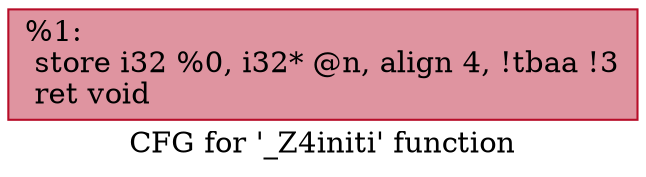 digraph "CFG for '_Z4initi' function" {
	label="CFG for '_Z4initi' function";

	Node0x55b4960df520 [shape=record,color="#b70d28ff", style=filled, fillcolor="#b70d2870",label="{%1:\l  store i32 %0, i32* @n, align 4, !tbaa !3\l  ret void\l}"];
}
